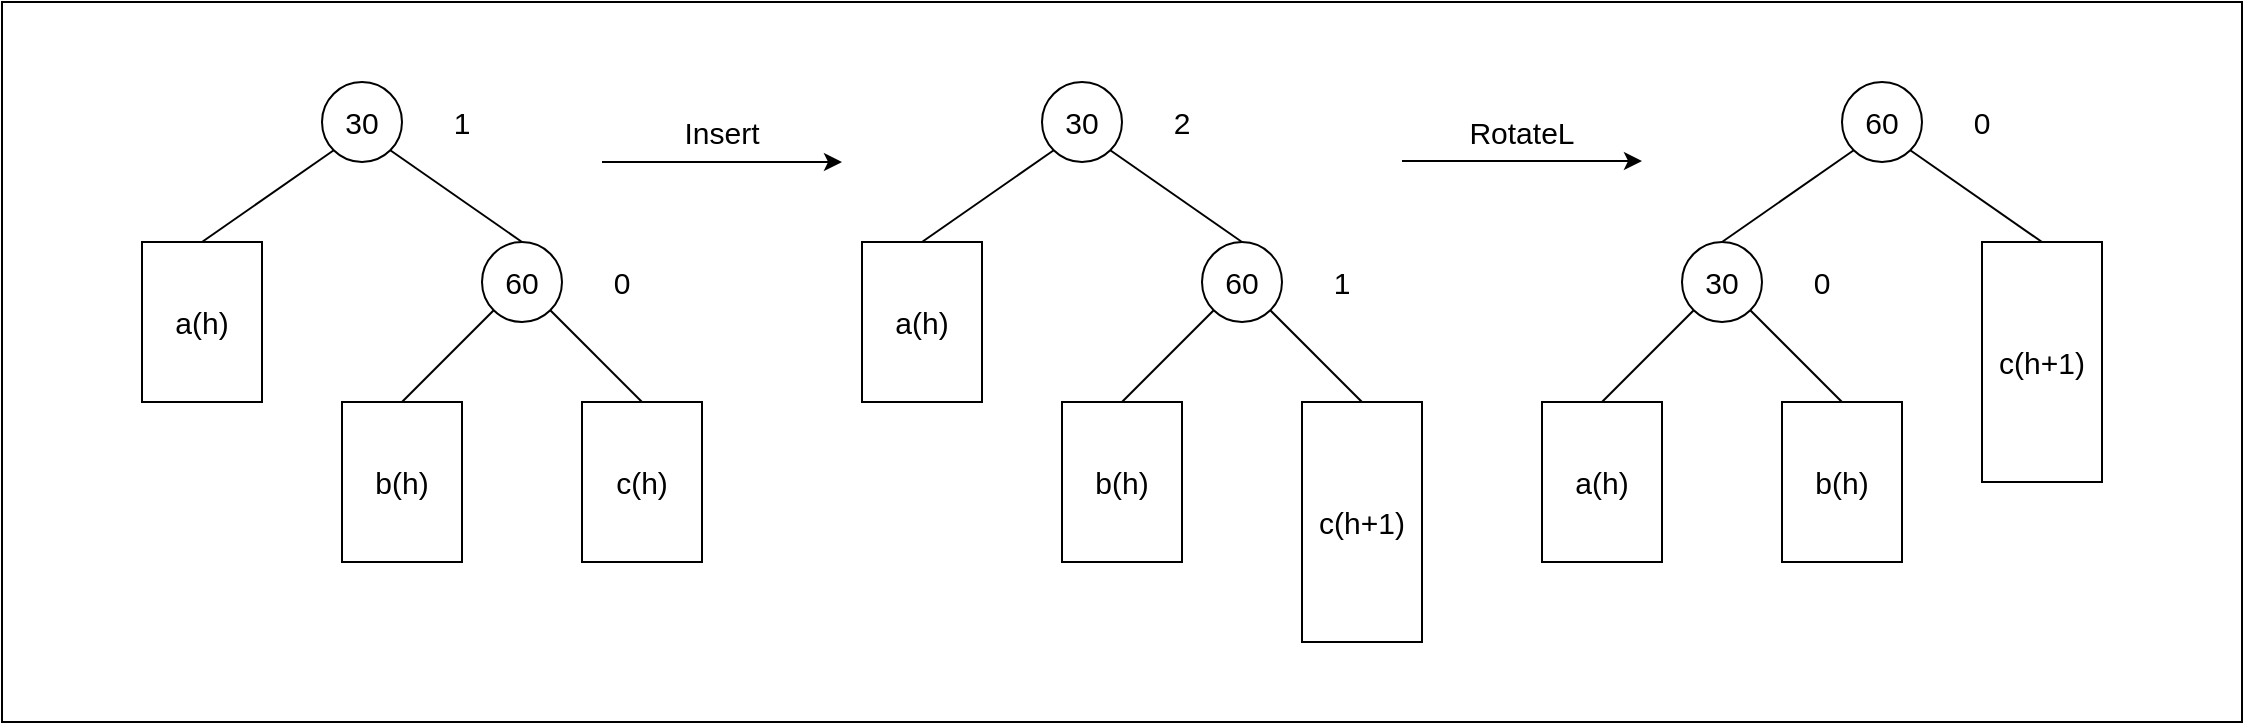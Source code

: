 <mxfile>
    <diagram id="HLZtBu_9XJGdJadeYWUR" name="Page-1">
        <mxGraphModel dx="2126" dy="979" grid="1" gridSize="10" guides="1" tooltips="1" connect="1" arrows="1" fold="1" page="1" pageScale="1" pageWidth="850" pageHeight="1100" math="0" shadow="0">
            <root>
                <mxCell id="0"/>
                <mxCell id="1" parent="0"/>
                <mxCell id="2" value="" style="rounded=0;whiteSpace=wrap;html=1;fontSize=15;" parent="1" vertex="1">
                    <mxGeometry x="-40" y="80" width="1120" height="360" as="geometry"/>
                </mxCell>
                <mxCell id="3" value="&lt;font style=&quot;font-size: 15px;&quot;&gt;30&lt;/font&gt;" style="ellipse;whiteSpace=wrap;html=1;aspect=fixed;" parent="1" vertex="1">
                    <mxGeometry x="120" y="120" width="40" height="40" as="geometry"/>
                </mxCell>
                <mxCell id="4" value="&lt;font style=&quot;font-size: 15px;&quot;&gt;60&lt;/font&gt;" style="ellipse;whiteSpace=wrap;html=1;aspect=fixed;" parent="1" vertex="1">
                    <mxGeometry x="200" y="200" width="40" height="40" as="geometry"/>
                </mxCell>
                <mxCell id="7" value="a(h)" style="rounded=0;whiteSpace=wrap;html=1;fontSize=15;" parent="1" vertex="1">
                    <mxGeometry x="30" y="200" width="60" height="80" as="geometry"/>
                </mxCell>
                <mxCell id="8" value="c(h)" style="rounded=0;whiteSpace=wrap;html=1;fontSize=15;" parent="1" vertex="1">
                    <mxGeometry x="250" y="280" width="60" height="80" as="geometry"/>
                </mxCell>
                <mxCell id="9" value="b(h)" style="rounded=0;whiteSpace=wrap;html=1;fontSize=15;" parent="1" vertex="1">
                    <mxGeometry x="130" y="280" width="60" height="80" as="geometry"/>
                </mxCell>
                <mxCell id="10" value="" style="endArrow=none;html=1;fontSize=15;entryX=0;entryY=1;entryDx=0;entryDy=0;exitX=0.5;exitY=0;exitDx=0;exitDy=0;" parent="1" source="9" target="4" edge="1">
                    <mxGeometry width="50" height="50" relative="1" as="geometry">
                        <mxPoint x="280" y="520" as="sourcePoint"/>
                        <mxPoint x="330" y="470" as="targetPoint"/>
                    </mxGeometry>
                </mxCell>
                <mxCell id="11" value="" style="endArrow=none;html=1;fontSize=15;entryX=1;entryY=1;entryDx=0;entryDy=0;exitX=0.5;exitY=0;exitDx=0;exitDy=0;" parent="1" source="8" target="4" edge="1">
                    <mxGeometry width="50" height="50" relative="1" as="geometry">
                        <mxPoint x="280" y="520" as="sourcePoint"/>
                        <mxPoint x="330" y="470" as="targetPoint"/>
                    </mxGeometry>
                </mxCell>
                <mxCell id="12" value="1" style="text;html=1;strokeColor=none;fillColor=none;align=center;verticalAlign=middle;whiteSpace=wrap;rounded=0;fontSize=15;" parent="1" vertex="1">
                    <mxGeometry x="160" y="125" width="60" height="30" as="geometry"/>
                </mxCell>
                <mxCell id="13" value="0" style="text;html=1;strokeColor=none;fillColor=none;align=center;verticalAlign=middle;whiteSpace=wrap;rounded=0;fontSize=15;" parent="1" vertex="1">
                    <mxGeometry x="240" y="205" width="60" height="30" as="geometry"/>
                </mxCell>
                <mxCell id="25" value="&lt;font style=&quot;font-size: 15px;&quot;&gt;60&lt;/font&gt;" style="ellipse;whiteSpace=wrap;html=1;aspect=fixed;" parent="1" vertex="1">
                    <mxGeometry x="880" y="120" width="40" height="40" as="geometry"/>
                </mxCell>
                <mxCell id="26" value="&lt;font style=&quot;font-size: 15px;&quot;&gt;30&lt;/font&gt;" style="ellipse;whiteSpace=wrap;html=1;aspect=fixed;" parent="1" vertex="1">
                    <mxGeometry x="800" y="200" width="40" height="40" as="geometry"/>
                </mxCell>
                <mxCell id="27" value="" style="endArrow=none;html=1;fontSize=15;entryX=1;entryY=1;entryDx=0;entryDy=0;exitX=0.5;exitY=0;exitDx=0;exitDy=0;" parent="1" source="28" target="25" edge="1">
                    <mxGeometry width="50" height="50" relative="1" as="geometry">
                        <mxPoint x="1100" y="270" as="sourcePoint"/>
                        <mxPoint x="1030" y="540" as="targetPoint"/>
                    </mxGeometry>
                </mxCell>
                <mxCell id="28" value="c(h+1)" style="rounded=0;whiteSpace=wrap;html=1;fontSize=15;" parent="1" vertex="1">
                    <mxGeometry x="950" y="200" width="60" height="120" as="geometry"/>
                </mxCell>
                <mxCell id="29" value="b(h)" style="rounded=0;whiteSpace=wrap;html=1;fontSize=15;" parent="1" vertex="1">
                    <mxGeometry x="850" y="280" width="60" height="80" as="geometry"/>
                </mxCell>
                <mxCell id="30" value="a(h)" style="rounded=0;whiteSpace=wrap;html=1;fontSize=15;" parent="1" vertex="1">
                    <mxGeometry x="730" y="280" width="60" height="80" as="geometry"/>
                </mxCell>
                <mxCell id="31" value="" style="endArrow=none;html=1;fontSize=15;entryX=0;entryY=1;entryDx=0;entryDy=0;exitX=0.5;exitY=0;exitDx=0;exitDy=0;" parent="1" source="30" target="26" edge="1">
                    <mxGeometry width="50" height="50" relative="1" as="geometry">
                        <mxPoint x="910" y="815" as="sourcePoint"/>
                        <mxPoint x="960" y="765" as="targetPoint"/>
                    </mxGeometry>
                </mxCell>
                <mxCell id="32" value="0" style="text;html=1;strokeColor=none;fillColor=none;align=center;verticalAlign=middle;whiteSpace=wrap;rounded=0;fontSize=15;" parent="1" vertex="1">
                    <mxGeometry x="840" y="205" width="60" height="30" as="geometry"/>
                </mxCell>
                <mxCell id="33" value="0" style="text;html=1;strokeColor=none;fillColor=none;align=center;verticalAlign=middle;whiteSpace=wrap;rounded=0;fontSize=15;" parent="1" vertex="1">
                    <mxGeometry x="920" y="125" width="60" height="30" as="geometry"/>
                </mxCell>
                <mxCell id="36" value="" style="endArrow=classic;html=1;fontSize=15;" parent="1" edge="1">
                    <mxGeometry width="50" height="50" relative="1" as="geometry">
                        <mxPoint x="260" y="160" as="sourcePoint"/>
                        <mxPoint x="380" y="160" as="targetPoint"/>
                    </mxGeometry>
                </mxCell>
                <mxCell id="37" value="Insert" style="text;html=1;strokeColor=none;fillColor=none;align=center;verticalAlign=middle;whiteSpace=wrap;rounded=0;fontSize=15;" parent="1" vertex="1">
                    <mxGeometry x="290" y="130" width="60" height="30" as="geometry"/>
                </mxCell>
                <mxCell id="38" value="" style="endArrow=classic;html=1;fontSize=15;" parent="1" edge="1">
                    <mxGeometry width="50" height="50" relative="1" as="geometry">
                        <mxPoint x="660" y="159.5" as="sourcePoint"/>
                        <mxPoint x="780" y="159.5" as="targetPoint"/>
                    </mxGeometry>
                </mxCell>
                <mxCell id="39" value="RotateL" style="text;html=1;strokeColor=none;fillColor=none;align=center;verticalAlign=middle;whiteSpace=wrap;rounded=0;fontSize=15;" parent="1" vertex="1">
                    <mxGeometry x="690" y="129.5" width="60" height="30" as="geometry"/>
                </mxCell>
                <mxCell id="40" value="" style="endArrow=none;html=1;entryX=1;entryY=1;entryDx=0;entryDy=0;exitX=0.5;exitY=0;exitDx=0;exitDy=0;" parent="1" source="4" target="3" edge="1">
                    <mxGeometry width="50" height="50" relative="1" as="geometry">
                        <mxPoint x="450" y="520" as="sourcePoint"/>
                        <mxPoint x="500" y="470" as="targetPoint"/>
                    </mxGeometry>
                </mxCell>
                <mxCell id="41" value="" style="endArrow=none;html=1;entryX=0;entryY=1;entryDx=0;entryDy=0;exitX=0.5;exitY=0;exitDx=0;exitDy=0;" parent="1" source="7" target="3" edge="1">
                    <mxGeometry width="50" height="50" relative="1" as="geometry">
                        <mxPoint x="450" y="520" as="sourcePoint"/>
                        <mxPoint x="500" y="470" as="targetPoint"/>
                    </mxGeometry>
                </mxCell>
                <mxCell id="42" value="&lt;font style=&quot;font-size: 15px;&quot;&gt;30&lt;/font&gt;" style="ellipse;whiteSpace=wrap;html=1;aspect=fixed;" parent="1" vertex="1">
                    <mxGeometry x="480" y="120" width="40" height="40" as="geometry"/>
                </mxCell>
                <mxCell id="43" value="&lt;font style=&quot;font-size: 15px;&quot;&gt;60&lt;/font&gt;" style="ellipse;whiteSpace=wrap;html=1;aspect=fixed;" parent="1" vertex="1">
                    <mxGeometry x="560" y="200" width="40" height="40" as="geometry"/>
                </mxCell>
                <mxCell id="44" value="a(h)" style="rounded=0;whiteSpace=wrap;html=1;fontSize=15;" parent="1" vertex="1">
                    <mxGeometry x="390" y="200" width="60" height="80" as="geometry"/>
                </mxCell>
                <mxCell id="45" value="c(h+1)" style="rounded=0;whiteSpace=wrap;html=1;fontSize=15;" parent="1" vertex="1">
                    <mxGeometry x="610" y="280" width="60" height="120" as="geometry"/>
                </mxCell>
                <mxCell id="46" value="b(h)" style="rounded=0;whiteSpace=wrap;html=1;fontSize=15;" parent="1" vertex="1">
                    <mxGeometry x="490" y="280" width="60" height="80" as="geometry"/>
                </mxCell>
                <mxCell id="47" value="" style="endArrow=none;html=1;fontSize=15;entryX=0;entryY=1;entryDx=0;entryDy=0;exitX=0.5;exitY=0;exitDx=0;exitDy=0;" parent="1" source="46" target="43" edge="1">
                    <mxGeometry width="50" height="50" relative="1" as="geometry">
                        <mxPoint x="640" y="520" as="sourcePoint"/>
                        <mxPoint x="690" y="470" as="targetPoint"/>
                    </mxGeometry>
                </mxCell>
                <mxCell id="48" value="" style="endArrow=none;html=1;fontSize=15;entryX=1;entryY=1;entryDx=0;entryDy=0;exitX=0.5;exitY=0;exitDx=0;exitDy=0;" parent="1" source="45" target="43" edge="1">
                    <mxGeometry width="50" height="50" relative="1" as="geometry">
                        <mxPoint x="640" y="520" as="sourcePoint"/>
                        <mxPoint x="690" y="470" as="targetPoint"/>
                    </mxGeometry>
                </mxCell>
                <mxCell id="49" value="2" style="text;html=1;strokeColor=none;fillColor=none;align=center;verticalAlign=middle;whiteSpace=wrap;rounded=0;fontSize=15;" parent="1" vertex="1">
                    <mxGeometry x="520" y="125" width="60" height="30" as="geometry"/>
                </mxCell>
                <mxCell id="50" value="1" style="text;html=1;strokeColor=none;fillColor=none;align=center;verticalAlign=middle;whiteSpace=wrap;rounded=0;fontSize=15;" parent="1" vertex="1">
                    <mxGeometry x="600" y="205" width="60" height="30" as="geometry"/>
                </mxCell>
                <mxCell id="51" value="" style="endArrow=none;html=1;entryX=1;entryY=1;entryDx=0;entryDy=0;exitX=0.5;exitY=0;exitDx=0;exitDy=0;" parent="1" source="43" target="42" edge="1">
                    <mxGeometry width="50" height="50" relative="1" as="geometry">
                        <mxPoint x="810" y="520" as="sourcePoint"/>
                        <mxPoint x="860" y="470" as="targetPoint"/>
                    </mxGeometry>
                </mxCell>
                <mxCell id="52" value="" style="endArrow=none;html=1;entryX=0;entryY=1;entryDx=0;entryDy=0;exitX=0.5;exitY=0;exitDx=0;exitDy=0;" parent="1" source="44" target="42" edge="1">
                    <mxGeometry width="50" height="50" relative="1" as="geometry">
                        <mxPoint x="810" y="520" as="sourcePoint"/>
                        <mxPoint x="860" y="470" as="targetPoint"/>
                    </mxGeometry>
                </mxCell>
                <mxCell id="53" value="" style="endArrow=none;html=1;entryX=1;entryY=1;entryDx=0;entryDy=0;exitX=0.5;exitY=0;exitDx=0;exitDy=0;" parent="1" source="29" target="26" edge="1">
                    <mxGeometry width="50" height="50" relative="1" as="geometry">
                        <mxPoint x="490" y="490" as="sourcePoint"/>
                        <mxPoint x="540" y="440" as="targetPoint"/>
                    </mxGeometry>
                </mxCell>
                <mxCell id="54" value="" style="endArrow=none;html=1;entryX=0;entryY=1;entryDx=0;entryDy=0;exitX=0.5;exitY=0;exitDx=0;exitDy=0;" parent="1" source="26" target="25" edge="1">
                    <mxGeometry width="50" height="50" relative="1" as="geometry">
                        <mxPoint x="490" y="490" as="sourcePoint"/>
                        <mxPoint x="540" y="440" as="targetPoint"/>
                    </mxGeometry>
                </mxCell>
            </root>
        </mxGraphModel>
    </diagram>
</mxfile>
